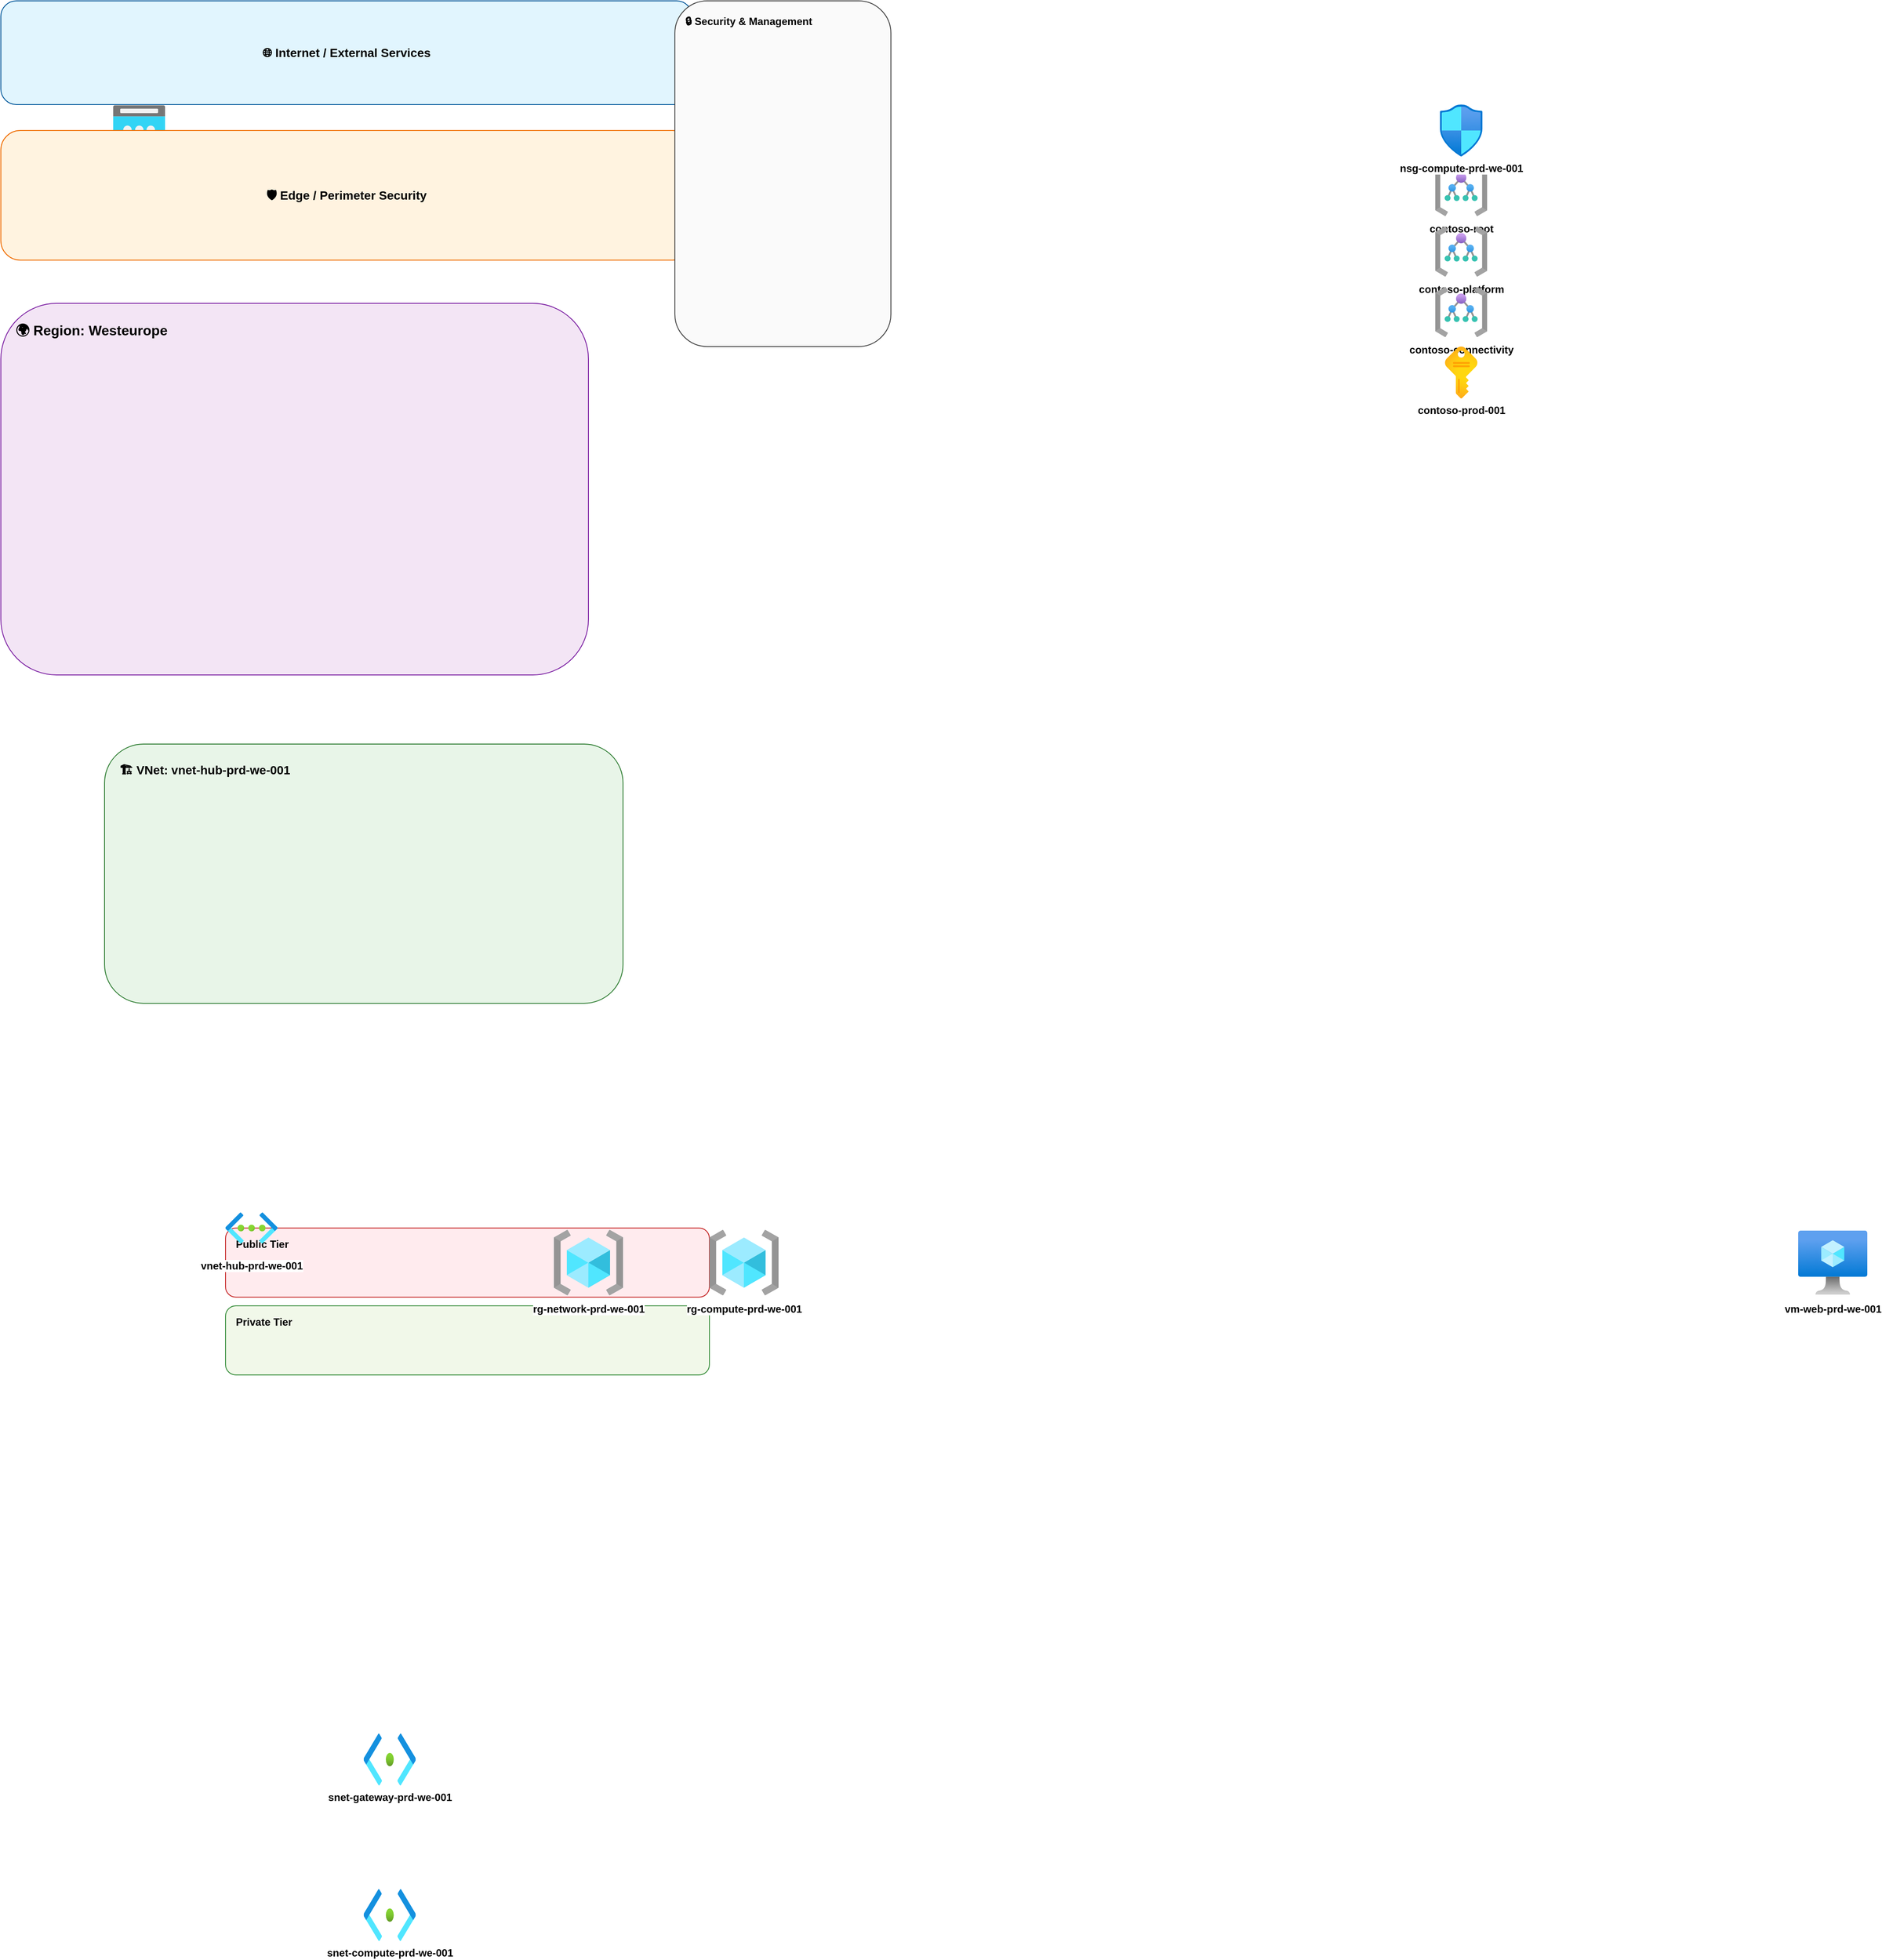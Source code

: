 <?xml version="1.0" ?>
<mxfile>
  <diagram id="main-diagram" name="Azure Infrastructure">
    <mxGraphModel dx="2500" dy="2000" grid="1" gridSize="10" guides="1" tooltips="1" connect="1" arrows="1" fold="1" page="1" pageScale="1" pageWidth="4681" pageHeight="3300">
      <root>
        <mxCell id="0"/>
        <mxCell id="1" parent="0"/>
        <mxCell id="group_internet" style="container=1;rounded=1;whiteSpace=wrap;html=1;fillColor=#e1f5fe;strokeColor=#01579b;fontSize=14;fontStyle=1;align=center;verticalAlign=middle;" parent="1" vertex="1">
          <mxGeometry x="80" y="80" width="800" height="120" as="geometry"/>
          <object label="🌐 Internet / External Services" as="value"/>
        </mxCell>
        <mxCell id="group_edge" style="container=1;rounded=1;whiteSpace=wrap;html=1;fillColor=#fff3e0;strokeColor=#ef6c00;fontSize=14;fontStyle=1;align=center;verticalAlign=middle;" parent="1" vertex="1">
          <mxGeometry x="80" y="230" width="800" height="150" as="geometry"/>
          <object label="🛡️ Edge / Perimeter Security" as="value"/>
        </mxCell>
        <mxCell id="group_region_0" style="container=1;rounded=1;whiteSpace=wrap;html=1;fillColor=#f3e5f5;strokeColor=#7b1fa2;fontSize=16;fontStyle=1;align=left;verticalAlign=top;spacingLeft=15;spacingTop=15;" parent="1" vertex="1">
          <mxGeometry x="80" y="430" width="680" height="430" as="geometry"/>
          <object label="🌍 Region: Westeurope" as="value"/>
        </mxCell>
        <mxCell id="group_vnet_0" style="container=1;rounded=1;whiteSpace=wrap;html=1;fillColor=#e8f5e8;strokeColor=#2e7d32;fontSize=14;fontStyle=1;align=left;verticalAlign=top;spacingLeft=15;spacingTop=15;" parent="group_region_0" vertex="1">
          <mxGeometry x="120" y="510" width="600" height="300" as="geometry"/>
          <object label="🏗️ VNet: vnet-hub-prd-we-001" as="value"/>
        </mxCell>
        <mxCell id="group_tier_public_0" style="container=1;rounded=1;whiteSpace=wrap;html=1;fillColor=#ffebee;strokeColor=#c62828;fontSize=12;fontStyle=1;align=left;verticalAlign=top;spacingLeft=10;spacingTop=5;" parent="group_vnet_0" vertex="1">
          <mxGeometry x="140" y="560" width="560" height="80" as="geometry"/>
          <object label="Public Tier" as="value"/>
        </mxCell>
        <mxCell id="group_tier_private_1" style="container=1;rounded=1;whiteSpace=wrap;html=1;fillColor=#f1f8e9;strokeColor=#388e3c;fontSize=12;fontStyle=1;align=left;verticalAlign=top;spacingLeft=10;spacingTop=5;" parent="group_vnet_0" vertex="1">
          <mxGeometry x="140" y="650" width="560" height="80" as="geometry"/>
          <object label="Private Tier" as="value"/>
        </mxCell>
        <mxCell id="group_security" style="container=1;rounded=1;whiteSpace=wrap;html=1;fillColor=#fafafa;strokeColor=#424242;fontSize=12;fontStyle=1;align=left;verticalAlign=top;spacingLeft=10;spacingTop=10;" parent="1" vertex="1">
          <mxGeometry x="860" y="80" width="250" height="400" as="geometry"/>
          <object label="🔒 Security &amp; Management" as="value"/>
        </mxCell>
        <mxCell id="node-0" style="image;aspect=fixed;html=1;points=[];align=center;fontSize=12;image=img/lib/azure2/general/Management_Groups.svg" parent="group_security" vertex="1">
          <mxGeometry x="880" y="190" width="60" height="60" as="geometry"/>
          <object label="&lt;b&gt;contoso-root&lt;/b&gt;" as="value" type="microsoft.management/managementgroups"/>
        </mxCell>
        <mxCell id="node-1" style="image;aspect=fixed;html=1;points=[];align=center;fontSize=12;image=img/lib/azure2/general/Management_Groups.svg" parent="group_security" vertex="1">
          <mxGeometry x="880" y="260" width="60" height="60" as="geometry"/>
          <object label="&lt;b&gt;contoso-platform&lt;/b&gt;" as="value" type="microsoft.management/managementgroups"/>
        </mxCell>
        <mxCell id="node-2" style="image;aspect=fixed;html=1;points=[];align=center;fontSize=12;image=img/lib/azure2/general/Management_Groups.svg" parent="group_security" vertex="1">
          <mxGeometry x="880" y="330" width="60" height="60" as="geometry"/>
          <object label="&lt;b&gt;contoso-connectivity&lt;/b&gt;" as="value" type="microsoft.management/managementgroups"/>
        </mxCell>
        <mxCell id="node-3" style="image;aspect=fixed;html=1;points=[];align=center;fontSize=12;image=img/lib/azure2/general/Subscriptions.svg" parent="group_security" vertex="1">
          <mxGeometry x="880" y="400" width="60" height="60" as="geometry"/>
          <object label="&lt;b&gt;contoso-prod-001&lt;/b&gt;" as="value" type="microsoft.resources/subscriptions"/>
        </mxCell>
        <mxCell id="node-4" style="image;aspect=fixed;html=1;points=[];align=center;fontSize=12;image=img/lib/azure2/general/Resource_Groups.svg" parent="1" vertex="1">
          <mxGeometry x="720" y="1500" width="80" height="80" as="geometry"/>
          <object label="&lt;b&gt;rg-network-prd-we-001&lt;/b&gt;" as="value" type="microsoft.resources/subscriptions/resourcegroups"/>
        </mxCell>
        <mxCell id="node-5" style="image;aspect=fixed;html=1;points=[];align=center;fontSize=12;image=img/lib/azure2/general/Resource_Groups.svg" parent="1" vertex="1">
          <mxGeometry x="900" y="1500" width="80" height="80" as="geometry"/>
          <object label="&lt;b&gt;rg-compute-prd-we-001&lt;/b&gt;" as="value" type="microsoft.resources/subscriptions/resourcegroups"/>
        </mxCell>
        <mxCell id="node-6" style="image;aspect=fixed;html=1;points=[];align=center;fontSize=12;image=img/lib/azure2/networking/Virtual_Networks.svg" parent="group_vnet_0" vertex="1">
          <mxGeometry x="140" y="530" width="60" height="60" as="geometry"/>
          <object label="&lt;b&gt;vnet-hub-prd-we-001&lt;/b&gt;" as="value" type="microsoft.network/virtualnetworks"/>
        </mxCell>
        <mxCell id="node-7" style="image;aspect=fixed;html=1;points=[];align=center;fontSize=12;image=img/lib/azure2/networking/Subnet.svg" parent="group_tier_public_0" vertex="1">
          <mxGeometry x="160" y="585" width="60" height="60" as="geometry"/>
          <object label="&lt;b&gt;snet-gateway-prd-we-001&lt;/b&gt;" as="value" type="microsoft.network/virtualnetworks/subnets"/>
        </mxCell>
        <mxCell id="node-8" style="image;aspect=fixed;html=1;points=[];align=center;fontSize=12;image=img/lib/azure2/networking/Subnet.svg" parent="group_tier_private_1" vertex="1">
          <mxGeometry x="160" y="675" width="60" height="60" as="geometry"/>
          <object label="&lt;b&gt;snet-compute-prd-we-001&lt;/b&gt;" as="value" type="microsoft.network/virtualnetworks/subnets"/>
        </mxCell>
        <mxCell id="node-9" style="image;aspect=fixed;html=1;points=[];align=center;fontSize=12;image=img/lib/azure2/networking/Public_IP_Addresses.svg" parent="group_internet" vertex="1">
          <mxGeometry x="130" y="115" width="60" height="60" as="geometry"/>
          <object label="&lt;b&gt;pip-gateway-prd-we-001&lt;/b&gt;" as="value" type="microsoft.network/publicipaddresses"/>
        </mxCell>
        <mxCell id="node-10" style="image;aspect=fixed;html=1;points=[];align=center;fontSize=12;image=img/lib/azure2/networking/Network_Security_Groups.svg" parent="group_security" vertex="1">
          <mxGeometry x="880" y="120" width="60" height="60" as="geometry"/>
          <object label="&lt;b&gt;nsg-compute-prd-we-001&lt;/b&gt;" as="value" type="microsoft.network/networksecuritygroups"/>
        </mxCell>
        <mxCell id="node-11" style="image;aspect=fixed;html=1;points=[];align=center;fontSize=12;image=img/lib/azure2/networking/Application_Gateway.svg" parent="group_edge" vertex="1">
          <mxGeometry x="130" y="280" width="60" height="60" as="geometry"/>
          <object label="&lt;b&gt;agw-web-prd-we-001&lt;/b&gt;" as="value" type="microsoft.network/applicationgateways"/>
        </mxCell>
        <mxCell id="node-12" style="image;aspect=fixed;html=1;points=[];align=center;fontSize=12;image=img/lib/azure2/compute/Virtual_Machine.svg" parent="1" vertex="1">
          <mxGeometry x="2160" y="1500" width="80" height="80" as="geometry"/>
          <object label="&lt;b&gt;vm-web-prd-we-001&lt;/b&gt;" as="value" type="microsoft.compute/virtualmachines"/>
        </mxCell>
      </root>
    </mxGraphModel>
  </diagram>
</mxfile>
